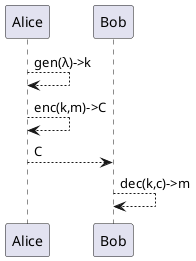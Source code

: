 @startuml
Alice --> Alice: gen(λ)->k
Alice --> Alice: enc(k,m)->C
Alice --> Bob: C
Bob --> Bob: dec(k,c)->m
@enduml
